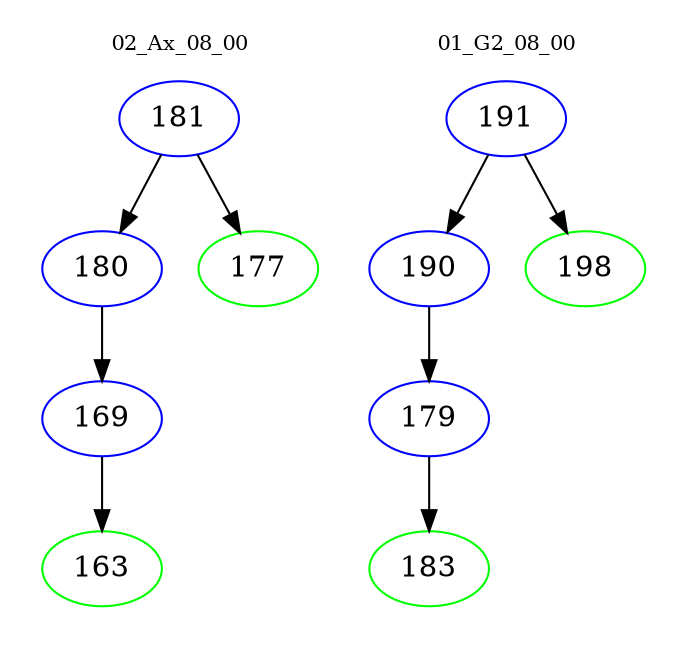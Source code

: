 digraph{
subgraph cluster_0 {
color = white
label = "02_Ax_08_00";
fontsize=10;
T0_181 [label="181", color="blue"]
T0_181 -> T0_180 [color="black"]
T0_180 [label="180", color="blue"]
T0_180 -> T0_169 [color="black"]
T0_169 [label="169", color="blue"]
T0_169 -> T0_163 [color="black"]
T0_163 [label="163", color="green"]
T0_181 -> T0_177 [color="black"]
T0_177 [label="177", color="green"]
}
subgraph cluster_1 {
color = white
label = "01_G2_08_00";
fontsize=10;
T1_191 [label="191", color="blue"]
T1_191 -> T1_190 [color="black"]
T1_190 [label="190", color="blue"]
T1_190 -> T1_179 [color="black"]
T1_179 [label="179", color="blue"]
T1_179 -> T1_183 [color="black"]
T1_183 [label="183", color="green"]
T1_191 -> T1_198 [color="black"]
T1_198 [label="198", color="green"]
}
}
